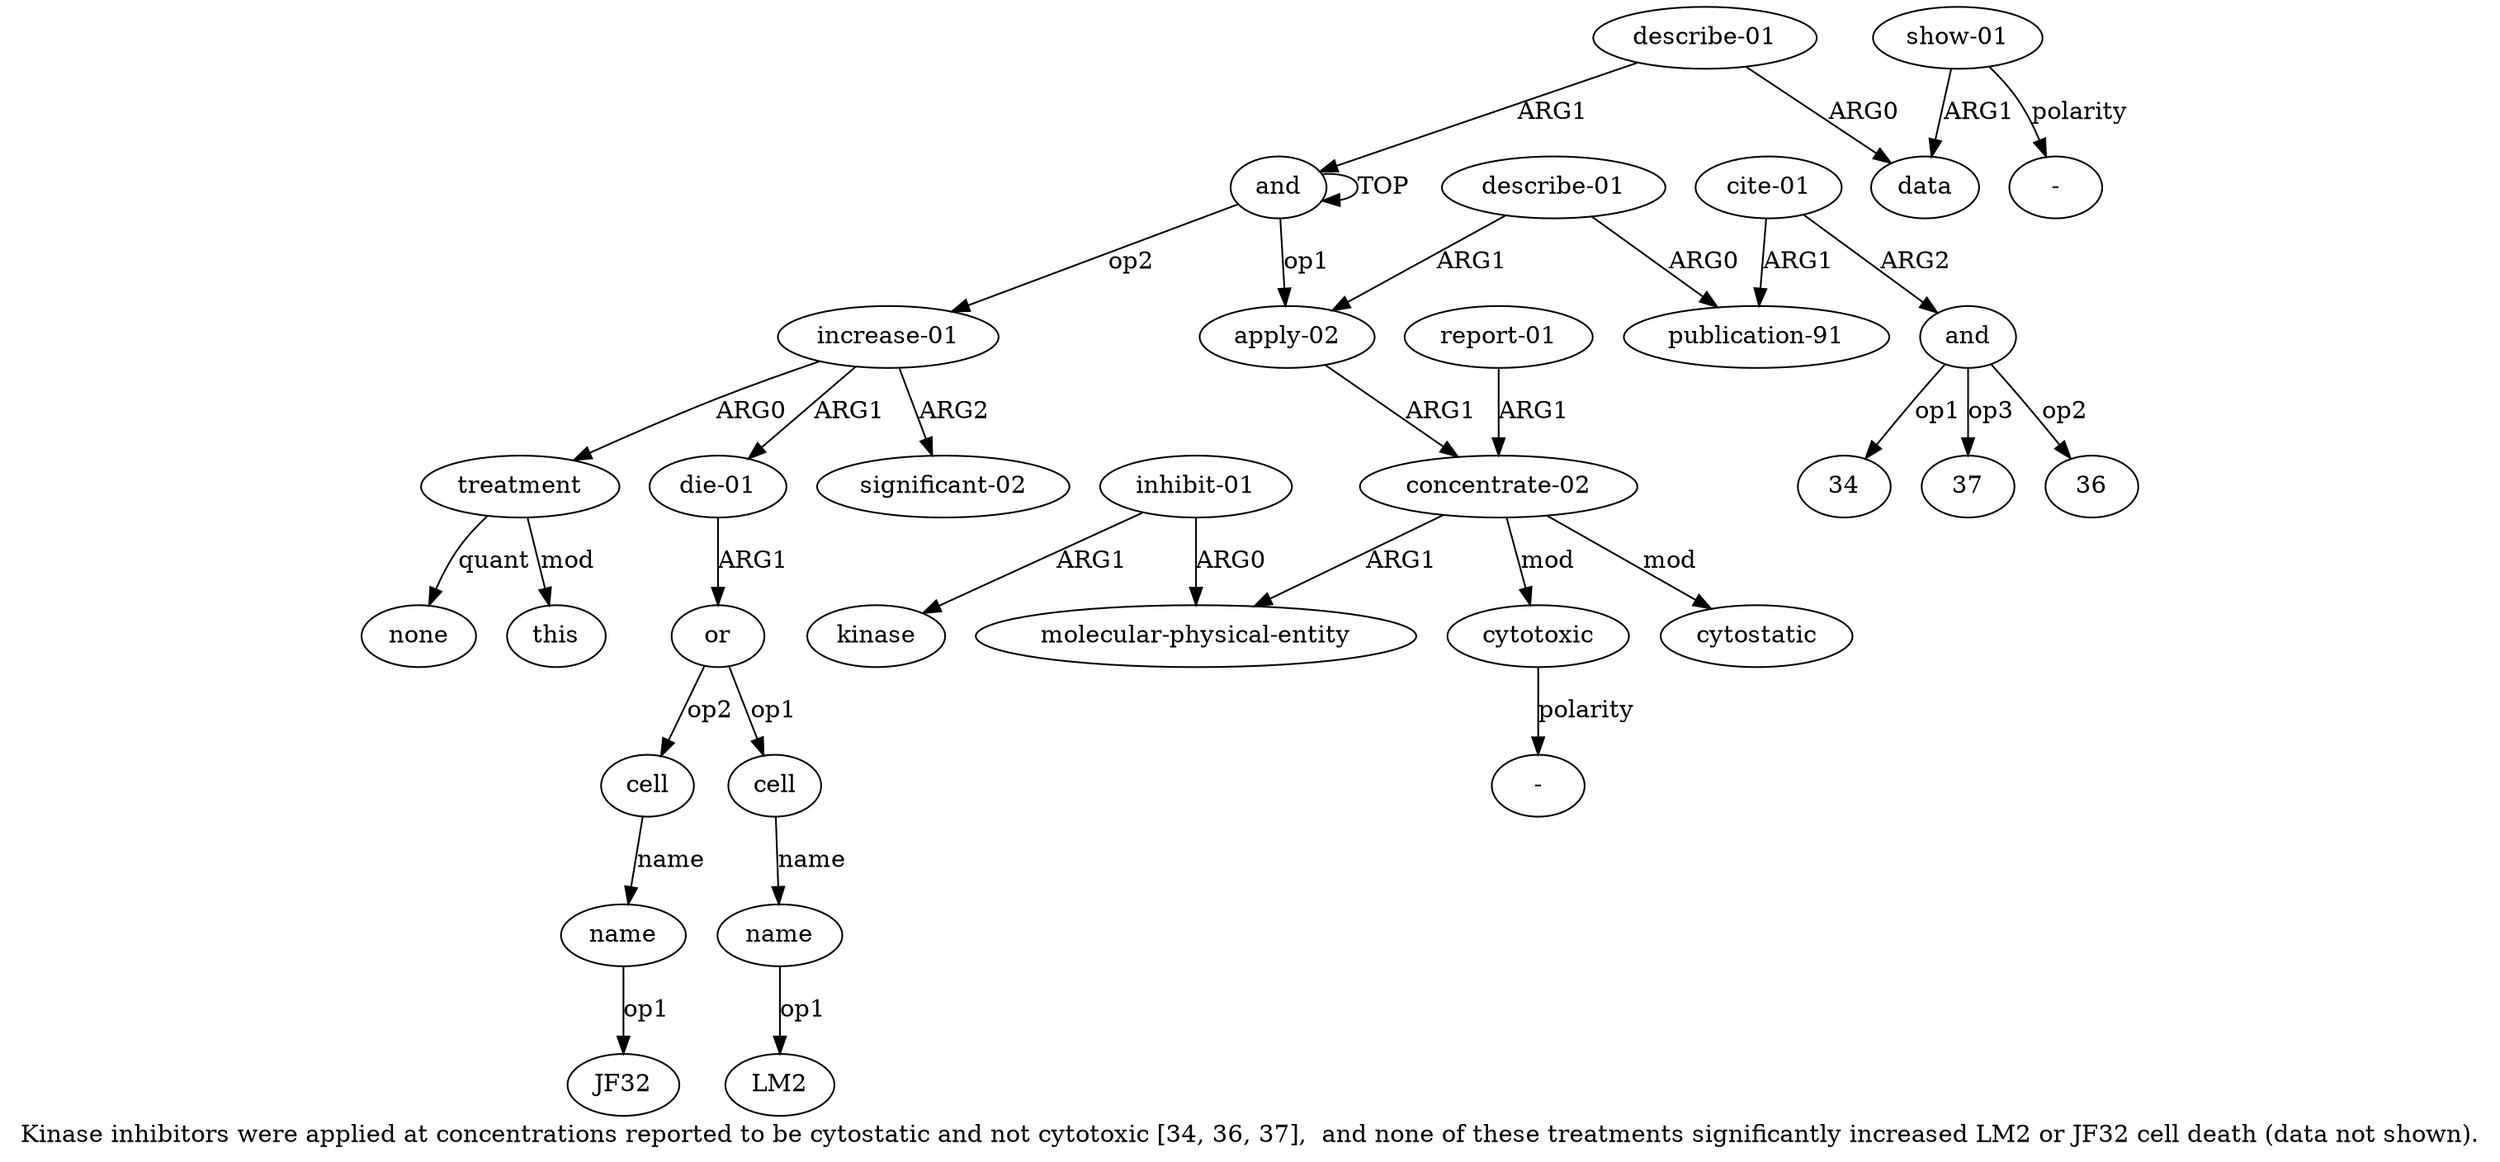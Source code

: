 digraph  {
	graph [label="Kinase inhibitors were applied at concentrations reported to be cytostatic and not cytotoxic [34, 36, 37],  and none of these treatments \
significantly increased LM2 or JF32 cell death (data not shown)."];
	node [label="\N"];
	a20	 [color=black,
		gold_ind=20,
		gold_label=name,
		label=name,
		test_ind=20,
		test_label=name];
	"a20 LM2"	 [color=black,
		gold_ind=-1,
		gold_label=LM2,
		label=LM2,
		test_ind=-1,
		test_label=LM2];
	a20 -> "a20 LM2" [key=0,
	color=black,
	gold_label=op1,
	label=op1,
	test_label=op1];
a21 [color=black,
	gold_ind=21,
	gold_label=cell,
	label=cell,
	test_ind=21,
	test_label=cell];
a22 [color=black,
	gold_ind=22,
	gold_label=name,
	label=name,
	test_ind=22,
	test_label=name];
a21 -> a22 [key=0,
color=black,
gold_label=name,
label=name,
test_label=name];
"a22 JF32" [color=black,
gold_ind=-1,
gold_label=JF32,
label=JF32,
test_ind=-1,
test_label=JF32];
a22 -> "a22 JF32" [key=0,
color=black,
gold_label=op1,
label=op1,
test_label=op1];
a23 [color=black,
gold_ind=23,
gold_label="significant-02",
label="significant-02",
test_ind=23,
test_label="significant-02"];
a24 [color=black,
gold_ind=24,
gold_label="describe-01",
label="describe-01",
test_ind=24,
test_label="describe-01"];
a25 [color=black,
gold_ind=25,
gold_label=data,
label=data,
test_ind=25,
test_label=data];
a24 -> a25 [key=0,
color=black,
gold_label=ARG0,
label=ARG0,
test_label=ARG0];
a0 [color=black,
gold_ind=0,
gold_label=and,
label=and,
test_ind=0,
test_label=and];
a24 -> a0 [key=0,
color=black,
gold_label=ARG1,
label=ARG1,
test_label=ARG1];
a26 [color=black,
gold_ind=26,
gold_label="show-01",
label="show-01",
test_ind=26,
test_label="show-01"];
a26 -> a25 [key=0,
color=black,
gold_label=ARG1,
label=ARG1,
test_label=ARG1];
"a26 -" [color=black,
gold_ind=-1,
gold_label="-",
label="-",
test_ind=-1,
test_label="-"];
a26 -> "a26 -" [key=0,
color=black,
gold_label=polarity,
label=polarity,
test_label=polarity];
"a12 37" [color=black,
gold_ind=-1,
gold_label=37,
label=37,
test_ind=-1,
test_label=37];
"a12 36" [color=black,
gold_ind=-1,
gold_label=36,
label=36,
test_ind=-1,
test_label=36];
"a12 34" [color=black,
gold_ind=-1,
gold_label=34,
label=34,
test_ind=-1,
test_label=34];
"a8 -" [color=black,
gold_ind=-1,
gold_label="-",
label="-",
test_ind=-1,
test_label="-"];
a15 [color=black,
gold_ind=15,
gold_label=this,
label=this,
test_ind=15,
test_label=this];
a14 [color=black,
gold_ind=14,
gold_label=treatment,
label=treatment,
test_ind=14,
test_label=treatment];
a14 -> a15 [key=0,
color=black,
gold_label=mod,
label=mod,
test_label=mod];
a16 [color=black,
gold_ind=16,
gold_label=none,
label=none,
test_ind=16,
test_label=none];
a14 -> a16 [key=0,
color=black,
gold_label=quant,
label=quant,
test_label=quant];
a17 [color=black,
gold_ind=17,
gold_label="die-01",
label="die-01",
test_ind=17,
test_label="die-01"];
a18 [color=black,
gold_ind=18,
gold_label=or,
label=or,
test_ind=18,
test_label=or];
a17 -> a18 [key=0,
color=black,
gold_label=ARG1,
label=ARG1,
test_label=ARG1];
a11 [color=black,
gold_ind=11,
gold_label="cite-01",
label="cite-01",
test_ind=11,
test_label="cite-01"];
a10 [color=black,
gold_ind=10,
gold_label="publication-91",
label="publication-91",
test_ind=10,
test_label="publication-91"];
a11 -> a10 [key=0,
color=black,
gold_label=ARG1,
label=ARG1,
test_label=ARG1];
a12 [color=black,
gold_ind=12,
gold_label=and,
label=and,
test_ind=12,
test_label=and];
a11 -> a12 [key=0,
color=black,
gold_label=ARG2,
label=ARG2,
test_label=ARG2];
a13 [color=black,
gold_ind=13,
gold_label="increase-01",
label="increase-01",
test_ind=13,
test_label="increase-01"];
a13 -> a23 [key=0,
color=black,
gold_label=ARG2,
label=ARG2,
test_label=ARG2];
a13 -> a14 [key=0,
color=black,
gold_label=ARG0,
label=ARG0,
test_label=ARG0];
a13 -> a17 [key=0,
color=black,
gold_label=ARG1,
label=ARG1,
test_label=ARG1];
a12 -> "a12 37" [key=0,
color=black,
gold_label=op3,
label=op3,
test_label=op3];
a12 -> "a12 36" [key=0,
color=black,
gold_label=op2,
label=op2,
test_label=op2];
a12 -> "a12 34" [key=0,
color=black,
gold_label=op1,
label=op1,
test_label=op1];
a19 [color=black,
gold_ind=19,
gold_label=cell,
label=cell,
test_ind=19,
test_label=cell];
a19 -> a20 [key=0,
color=black,
gold_label=name,
label=name,
test_label=name];
a18 -> a21 [key=0,
color=black,
gold_label=op2,
label=op2,
test_label=op2];
a18 -> a19 [key=0,
color=black,
gold_label=op1,
label=op1,
test_label=op1];
a1 [color=black,
gold_ind=1,
gold_label="apply-02",
label="apply-02",
test_ind=1,
test_label="apply-02"];
a2 [color=black,
gold_ind=2,
gold_label="concentrate-02",
label="concentrate-02",
test_ind=2,
test_label="concentrate-02"];
a1 -> a2 [key=0,
color=black,
gold_label=ARG1,
label=ARG1,
test_label=ARG1];
a0 -> a13 [key=0,
color=black,
gold_label=op2,
label=op2,
test_label=op2];
a0 -> a1 [key=0,
color=black,
gold_label=op1,
label=op1,
test_label=op1];
a0 -> a0 [key=0,
color=black,
gold_label=TOP,
label=TOP,
test_label=TOP];
a3 [color=black,
gold_ind=3,
gold_label="molecular-physical-entity",
label="molecular-physical-entity",
test_ind=3,
test_label="molecular-physical-entity"];
a2 -> a3 [key=0,
color=black,
gold_label=ARG1,
label=ARG1,
test_label=ARG1];
a7 [color=black,
gold_ind=7,
gold_label=cytostatic,
label=cytostatic,
test_ind=7,
test_label=cytostatic];
a2 -> a7 [key=0,
color=black,
gold_label=mod,
label=mod,
test_label=mod];
a8 [color=black,
gold_ind=8,
gold_label=cytotoxic,
label=cytotoxic,
test_ind=8,
test_label=cytotoxic];
a2 -> a8 [key=0,
color=black,
gold_label=mod,
label=mod,
test_label=mod];
a5 [color=black,
gold_ind=5,
gold_label=kinase,
label=kinase,
test_ind=5,
test_label=kinase];
a4 [color=black,
gold_ind=4,
gold_label="inhibit-01",
label="inhibit-01",
test_ind=4,
test_label="inhibit-01"];
a4 -> a3 [key=0,
color=black,
gold_label=ARG0,
label=ARG0,
test_label=ARG0];
a4 -> a5 [key=0,
color=black,
gold_label=ARG1,
label=ARG1,
test_label=ARG1];
a6 [color=black,
gold_ind=6,
gold_label="report-01",
label="report-01",
test_ind=6,
test_label="report-01"];
a6 -> a2 [key=0,
color=black,
gold_label=ARG1,
label=ARG1,
test_label=ARG1];
a9 [color=black,
gold_ind=9,
gold_label="describe-01",
label="describe-01",
test_ind=9,
test_label="describe-01"];
a9 -> a10 [key=0,
color=black,
gold_label=ARG0,
label=ARG0,
test_label=ARG0];
a9 -> a1 [key=0,
color=black,
gold_label=ARG1,
label=ARG1,
test_label=ARG1];
a8 -> "a8 -" [key=0,
color=black,
gold_label=polarity,
label=polarity,
test_label=polarity];
}
